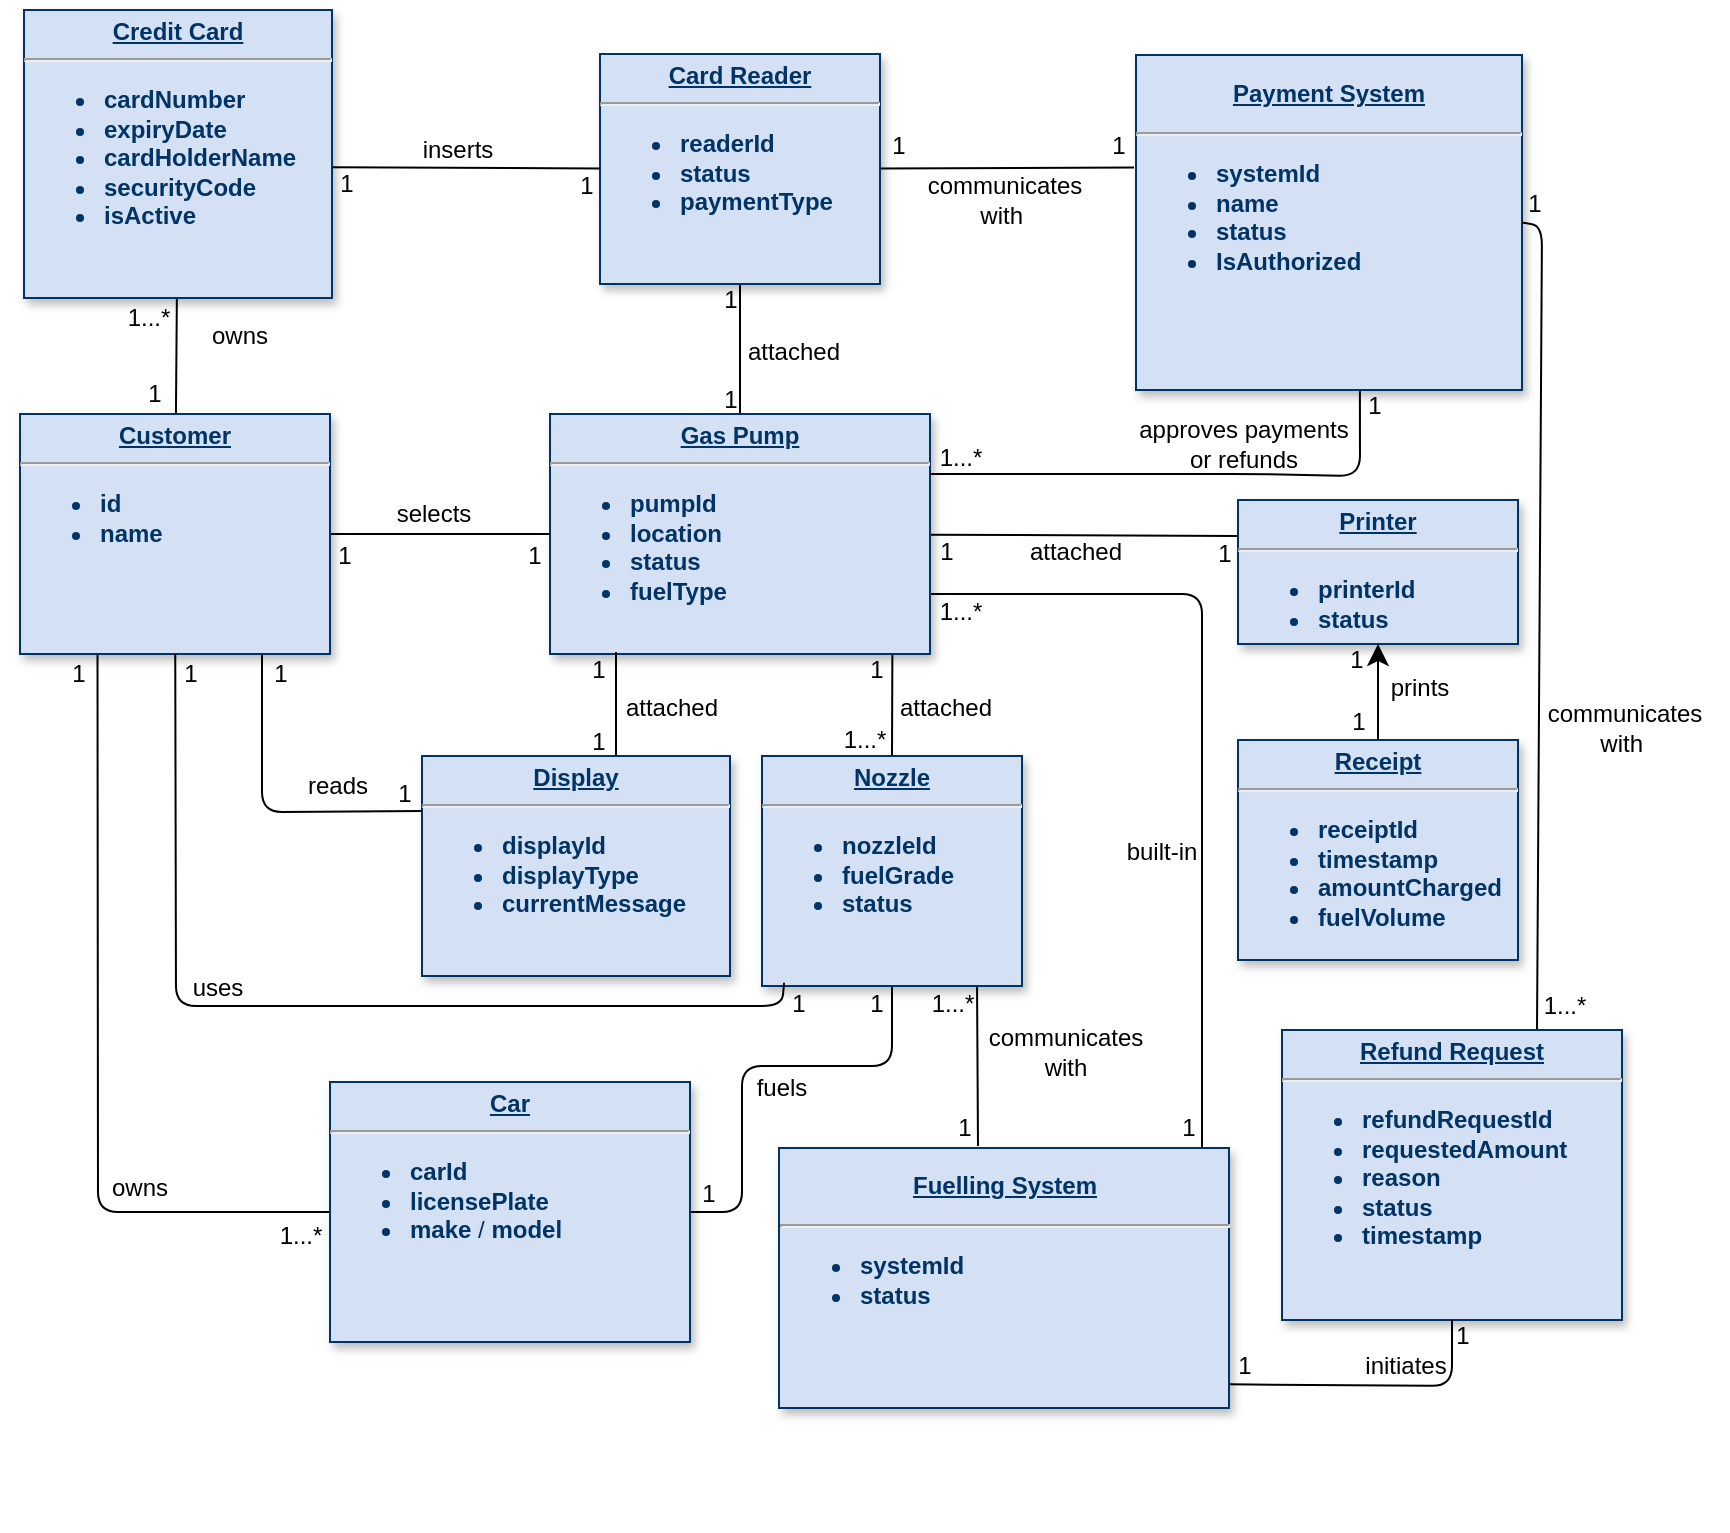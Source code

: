 <mxfile version="26.0.11">
  <diagram name="Page-1" id="efa7a0a1-bf9b-a30e-e6df-94a7791c09e9">
    <mxGraphModel dx="498" dy="550" grid="1" gridSize="10" guides="1" tooltips="1" connect="1" arrows="1" fold="1" page="1" pageScale="1" pageWidth="826" pageHeight="1169" background="none" math="0" shadow="0">
      <root>
        <mxCell id="0" />
        <mxCell id="1" parent="0" />
        <mxCell id="H8drwvONT6HA2aSeFtqd-162" style="edgeStyle=none;curved=1;rounded=0;orthogonalLoop=1;jettySize=auto;html=1;entryX=0;entryY=0.25;entryDx=0;entryDy=0;fontSize=12;startSize=8;endSize=8;endArrow=none;startFill=0;" edge="1" parent="1" source="19" target="H8drwvONT6HA2aSeFtqd-161">
          <mxGeometry relative="1" as="geometry">
            <mxPoint x="629" y="595.5" as="targetPoint" />
          </mxGeometry>
        </mxCell>
        <mxCell id="H8drwvONT6HA2aSeFtqd-174" style="edgeStyle=none;curved=1;rounded=0;orthogonalLoop=1;jettySize=auto;html=1;fontSize=12;startSize=8;endSize=8;endArrow=none;startFill=0;" edge="1" parent="1" source="19">
          <mxGeometry relative="1" as="geometry">
            <mxPoint x="349" y="525" as="sourcePoint" />
            <mxPoint x="379" y="469" as="targetPoint" />
          </mxGeometry>
        </mxCell>
        <mxCell id="H8drwvONT6HA2aSeFtqd-224" style="edgeStyle=none;curved=1;rounded=0;orthogonalLoop=1;jettySize=auto;html=1;entryX=0.5;entryY=0;entryDx=0;entryDy=0;fontSize=12;startSize=8;endSize=8;endArrow=none;startFill=0;exitX=0.901;exitY=0.992;exitDx=0;exitDy=0;exitPerimeter=0;" edge="1" parent="1" source="19" target="H8drwvONT6HA2aSeFtqd-126">
          <mxGeometry relative="1" as="geometry">
            <mxPoint x="455" y="657" as="sourcePoint" />
          </mxGeometry>
        </mxCell>
        <mxCell id="H8drwvONT6HA2aSeFtqd-225" style="edgeStyle=none;curved=0;rounded=1;orthogonalLoop=1;jettySize=auto;html=1;exitX=1;exitY=0.75;exitDx=0;exitDy=0;fontSize=12;startSize=8;endSize=8;endArrow=none;startFill=0;entryX=0.94;entryY=0.007;entryDx=0;entryDy=0;entryPerimeter=0;" edge="1" parent="1" source="19" target="H8drwvONT6HA2aSeFtqd-220">
          <mxGeometry relative="1" as="geometry">
            <mxPoint x="590" y="860" as="targetPoint" />
            <Array as="points">
              <mxPoint x="610" y="624" />
            </Array>
          </mxGeometry>
        </mxCell>
        <mxCell id="19" value="&lt;p style=&quot;margin: 0px; margin-top: 4px; text-align: center; text-decoration: underline;&quot;&gt;&lt;b&gt;Gas Pump&lt;/b&gt;&lt;/p&gt;&lt;hr&gt;&lt;p class=&quot;p1&quot;&gt;&lt;/p&gt;&lt;ul&gt;&lt;li&gt;&lt;span class=&quot;s1&quot;&gt;&lt;b&gt;pumpId&lt;/b&gt;&lt;/span&gt;&amp;nbsp;&lt;/li&gt;&lt;li&gt;&lt;b&gt;location&lt;/b&gt;&lt;span style=&quot;background-color: transparent; color: light-dark(rgb(0, 51, 102), rgb(161, 205, 249));&quot;&gt;&amp;nbsp;&lt;/span&gt;&lt;/li&gt;&lt;li&gt;&lt;span style=&quot;background-color: transparent; color: light-dark(rgb(0, 51, 102), rgb(161, 205, 249));&quot; class=&quot;s1&quot;&gt;&lt;b&gt;status&lt;/b&gt;&lt;/span&gt;&lt;span style=&quot;background-color: transparent; color: light-dark(rgb(0, 51, 102), rgb(161, 205, 249));&quot;&gt;&amp;nbsp;&lt;/span&gt;&lt;/li&gt;&lt;li style=&quot;&quot;&gt;&lt;span style=&quot;background-color: transparent; color: light-dark(rgb(0, 51, 102), rgb(161, 205, 249));&quot;&gt;&lt;b&gt;fuelType&lt;/b&gt;&lt;/span&gt;&lt;/li&gt;&lt;/ul&gt;&lt;p&gt;&lt;/p&gt;" style="verticalAlign=top;align=left;overflow=fill;fontSize=12;fontFamily=Helvetica;html=1;strokeColor=#003366;shadow=1;fillColor=#D4E1F5;fontColor=#003366" parent="1" vertex="1">
          <mxGeometry x="284" y="534" width="190" height="120" as="geometry" />
        </mxCell>
        <mxCell id="H8drwvONT6HA2aSeFtqd-175" style="edgeStyle=none;curved=1;rounded=0;orthogonalLoop=1;jettySize=auto;html=1;entryX=0;entryY=0.5;entryDx=0;entryDy=0;fontSize=12;startSize=8;endSize=8;endArrow=none;startFill=0;" edge="1" parent="1" source="20">
          <mxGeometry relative="1" as="geometry">
            <mxPoint x="576" y="410.75" as="targetPoint" />
          </mxGeometry>
        </mxCell>
        <mxCell id="20" value="&lt;p style=&quot;margin: 0px; margin-top: 4px; text-align: center; text-decoration: underline;&quot;&gt;&lt;b&gt;Card Reader&lt;/b&gt;&lt;/p&gt;&lt;hr&gt;&lt;p class=&quot;p1&quot;&gt;&lt;/p&gt;&lt;ul&gt;&lt;li&gt;&lt;span class=&quot;s1&quot;&gt;&lt;b&gt;readerId&lt;/b&gt;&lt;/span&gt;&lt;/li&gt;&lt;li&gt;&lt;span style=&quot;background-color: transparent; color: light-dark(rgb(0, 51, 102), rgb(161, 205, 249));&quot; class=&quot;s1&quot;&gt;&lt;b&gt;status&lt;/b&gt;&lt;/span&gt;&lt;span style=&quot;background-color: transparent; color: light-dark(rgb(0, 51, 102), rgb(161, 205, 249));&quot;&gt;&amp;nbsp;&lt;/span&gt;&lt;/li&gt;&lt;li&gt;&lt;span style=&quot;background-color: transparent; color: light-dark(rgb(0, 51, 102), rgb(161, 205, 249));&quot;&gt;&lt;b&gt;paymentType&lt;/b&gt;&lt;/span&gt;&lt;/li&gt;&lt;/ul&gt;&lt;p&gt;&lt;/p&gt;" style="verticalAlign=top;align=left;overflow=fill;fontSize=12;fontFamily=Helvetica;html=1;strokeColor=#003366;shadow=1;fillColor=#D4E1F5;fontColor=#003366" parent="1" vertex="1">
          <mxGeometry x="309" y="354" width="140" height="115" as="geometry" />
        </mxCell>
        <mxCell id="H8drwvONT6HA2aSeFtqd-249" style="edgeStyle=none;curved=1;rounded=0;orthogonalLoop=1;jettySize=auto;html=1;fontSize=12;startSize=8;endSize=8;endArrow=none;startFill=0;" edge="1" parent="1" source="21" target="25">
          <mxGeometry relative="1" as="geometry" />
        </mxCell>
        <mxCell id="21" value="&lt;p style=&quot;margin: 0px; margin-top: 4px; text-align: center; text-decoration: underline;&quot;&gt;&lt;strong&gt;Credit Card&lt;/strong&gt;&lt;/p&gt;&lt;hr&gt;&lt;p class=&quot;p1&quot;&gt;&lt;/p&gt;&lt;ul&gt;&lt;li&gt;&lt;b&gt;cardNumber&lt;/b&gt;&lt;/li&gt;&lt;li&gt;&lt;b style=&quot;background-color: transparent; color: light-dark(rgb(0, 51, 102), rgb(161, 205, 249));&quot;&gt;expiryDate&lt;/b&gt;&lt;/li&gt;&lt;li&gt;&lt;b style=&quot;background-color: transparent; color: light-dark(rgb(0, 51, 102), rgb(161, 205, 249));&quot;&gt;cardHolderName&lt;/b&gt;&lt;/li&gt;&lt;li&gt;&lt;b&gt;securityCode&lt;/b&gt;&lt;span style=&quot;background-color: transparent; color: light-dark(rgb(0, 51, 102), rgb(161, 205, 249));&quot;&gt;&amp;nbsp;&lt;/span&gt;&lt;/li&gt;&lt;li&gt;&lt;b style=&quot;background-color: transparent; color: light-dark(rgb(0, 51, 102), rgb(161, 205, 249));&quot;&gt;isActive&lt;/b&gt;&lt;/li&gt;&lt;/ul&gt;&lt;p&gt;&lt;/p&gt;" style="verticalAlign=top;align=left;overflow=fill;fontSize=12;fontFamily=Helvetica;html=1;strokeColor=#003366;shadow=1;fillColor=#D4E1F5;fontColor=#003366" parent="1" vertex="1">
          <mxGeometry x="21" y="332" width="154" height="144" as="geometry" />
        </mxCell>
        <mxCell id="H8drwvONT6HA2aSeFtqd-138" style="edgeStyle=none;curved=0;rounded=1;orthogonalLoop=1;jettySize=auto;html=1;fontSize=12;startSize=8;endSize=8;entryX=1;entryY=0.25;entryDx=0;entryDy=0;exitX=0.585;exitY=1.024;exitDx=0;exitDy=0;exitPerimeter=0;endArrow=none;startFill=0;" edge="1" parent="1" target="19">
          <mxGeometry relative="1" as="geometry">
            <mxPoint x="688.905" y="471.796" as="sourcePoint" />
            <mxPoint x="474" y="594" as="targetPoint" />
            <Array as="points">
              <mxPoint x="689" y="565" />
              <mxPoint x="634" y="564" />
            </Array>
          </mxGeometry>
        </mxCell>
        <mxCell id="24" value="&lt;p style=&quot;text-align: center;&quot; class=&quot;p1&quot;&gt;&lt;b&gt;&lt;u&gt;Payment System&lt;/u&gt;&lt;/b&gt;&lt;/p&gt;&lt;hr&gt;&lt;p class=&quot;p1&quot;&gt;&lt;/p&gt;&lt;ul&gt;&lt;li&gt;&lt;span class=&quot;s1&quot;&gt;&lt;b&gt;systemId&lt;/b&gt;&lt;/span&gt;&lt;/li&gt;&lt;li&gt;&lt;b style=&quot;background-color: transparent; color: light-dark(rgb(0, 51, 102), rgb(161, 205, 249));&quot;&gt;name&lt;/b&gt;&lt;/li&gt;&lt;li&gt;&lt;b&gt;status&lt;/b&gt;&lt;span style=&quot;background-color: transparent; color: light-dark(rgb(0, 51, 102), rgb(161, 205, 249));&quot;&gt;&amp;nbsp;&lt;/span&gt;&lt;/li&gt;&lt;li&gt;&lt;span style=&quot;background-color: transparent; color: light-dark(rgb(0, 51, 102), rgb(161, 205, 249));&quot;&gt;&lt;b&gt;IsAuthorized&lt;/b&gt;&lt;/span&gt;&lt;/li&gt;&lt;/ul&gt;&lt;p&gt;&lt;/p&gt;" style="verticalAlign=top;align=left;overflow=fill;fontSize=12;fontFamily=Helvetica;html=1;strokeColor=#003366;shadow=1;fillColor=#D4E1F5;fontColor=#003366" parent="1" vertex="1">
          <mxGeometry x="577" y="354.5" width="193" height="167.5" as="geometry" />
        </mxCell>
        <mxCell id="H8drwvONT6HA2aSeFtqd-135" style="edgeStyle=none;curved=1;rounded=0;orthogonalLoop=1;jettySize=auto;html=1;entryX=0;entryY=0.5;entryDx=0;entryDy=0;fontSize=12;startSize=8;endSize=8;endArrow=none;startFill=0;" edge="1" parent="1" target="19">
          <mxGeometry relative="1" as="geometry">
            <mxPoint x="174" y="594.0" as="sourcePoint" />
          </mxGeometry>
        </mxCell>
        <mxCell id="H8drwvONT6HA2aSeFtqd-222" style="edgeStyle=none;curved=0;rounded=1;orthogonalLoop=1;jettySize=auto;html=1;entryX=0;entryY=0.25;entryDx=0;entryDy=0;fontSize=12;startSize=8;endSize=8;endArrow=none;startFill=0;" edge="1" parent="1" target="28">
          <mxGeometry relative="1" as="geometry">
            <mxPoint x="140" y="650" as="sourcePoint" />
            <Array as="points">
              <mxPoint x="140" y="733" />
            </Array>
          </mxGeometry>
        </mxCell>
        <mxCell id="H8drwvONT6HA2aSeFtqd-229" style="edgeStyle=none;curved=0;rounded=1;orthogonalLoop=1;jettySize=auto;html=1;exitX=0.25;exitY=1;exitDx=0;exitDy=0;entryX=0;entryY=0.5;entryDx=0;entryDy=0;fontSize=12;startSize=8;endSize=8;endArrow=none;startFill=0;" edge="1" parent="1" source="25" target="H8drwvONT6HA2aSeFtqd-144">
          <mxGeometry relative="1" as="geometry">
            <Array as="points">
              <mxPoint x="58" y="933" />
            </Array>
          </mxGeometry>
        </mxCell>
        <mxCell id="25" value="&lt;p style=&quot;margin: 0px; margin-top: 4px; text-align: center; text-decoration: underline;&quot;&gt;&lt;b&gt;Customer&lt;/b&gt;&lt;/p&gt;&lt;hr&gt;&lt;p class=&quot;p1&quot;&gt;&lt;/p&gt;&lt;ul&gt;&lt;li&gt;&lt;span class=&quot;s1&quot;&gt;&lt;b&gt;id&lt;/b&gt;&lt;/span&gt;&amp;nbsp;&lt;/li&gt;&lt;li&gt;&lt;span class=&quot;s1&quot;&gt;&lt;b&gt;name&lt;/b&gt;&lt;/span&gt;&amp;nbsp;&lt;/li&gt;&lt;/ul&gt;&lt;p&gt;&lt;/p&gt;" style="verticalAlign=top;align=left;overflow=fill;fontSize=12;fontFamily=Helvetica;html=1;strokeColor=#003366;shadow=1;fillColor=#D4E1F5;fontColor=#003366" parent="1" vertex="1">
          <mxGeometry x="19" y="534" width="155" height="120" as="geometry" />
        </mxCell>
        <mxCell id="H8drwvONT6HA2aSeFtqd-114" style="edgeStyle=none;curved=1;rounded=0;orthogonalLoop=1;jettySize=auto;html=1;entryX=0;entryY=0.5;entryDx=0;entryDy=0;fontSize=12;startSize=8;endSize=8;" edge="1" parent="1" source="25" target="25">
          <mxGeometry relative="1" as="geometry" />
        </mxCell>
        <mxCell id="H8drwvONT6HA2aSeFtqd-233" style="edgeStyle=none;curved=1;rounded=0;orthogonalLoop=1;jettySize=auto;html=1;fontSize=12;startSize=8;endSize=8;endArrow=none;startFill=0;exitX=0.827;exitY=0.986;exitDx=0;exitDy=0;exitPerimeter=0;" edge="1" parent="1" source="H8drwvONT6HA2aSeFtqd-126">
          <mxGeometry relative="1" as="geometry">
            <mxPoint x="498" y="784" as="sourcePoint" />
            <mxPoint x="498" y="900" as="targetPoint" />
          </mxGeometry>
        </mxCell>
        <mxCell id="H8drwvONT6HA2aSeFtqd-238" style="edgeStyle=none;curved=0;rounded=1;orthogonalLoop=1;jettySize=auto;html=1;entryX=1;entryY=0.5;entryDx=0;entryDy=0;fontSize=12;startSize=8;endSize=8;endArrow=none;startFill=0;" edge="1" parent="1" source="H8drwvONT6HA2aSeFtqd-126" target="H8drwvONT6HA2aSeFtqd-144">
          <mxGeometry relative="1" as="geometry">
            <Array as="points">
              <mxPoint x="455" y="860" />
              <mxPoint x="380" y="860" />
              <mxPoint x="380" y="890" />
              <mxPoint x="380" y="933" />
            </Array>
          </mxGeometry>
        </mxCell>
        <mxCell id="H8drwvONT6HA2aSeFtqd-126" value="&lt;p style=&quot;margin: 0px; margin-top: 4px; text-align: center; text-decoration: underline;&quot;&gt;&lt;b&gt;Nozzle&lt;/b&gt;&lt;/p&gt;&lt;hr&gt;&lt;p class=&quot;p1&quot;&gt;&lt;/p&gt;&lt;ul&gt;&lt;li&gt;&lt;span class=&quot;s1&quot;&gt;&lt;b&gt;nozzleId&lt;/b&gt;&lt;/span&gt;&amp;nbsp;&lt;/li&gt;&lt;li&gt;&lt;span style=&quot;background-color: transparent; color: light-dark(rgb(0, 51, 102), rgb(161, 205, 249));&quot; class=&quot;s1&quot;&gt;&lt;b&gt;fuelGrade&lt;/b&gt;&lt;/span&gt;&lt;span style=&quot;background-color: transparent; color: light-dark(rgb(0, 51, 102), rgb(161, 205, 249));&quot;&gt;&amp;nbsp;&lt;/span&gt;&lt;/li&gt;&lt;li&gt;&lt;b style=&quot;background-color: transparent; color: light-dark(rgb(0, 51, 102), rgb(161, 205, 249));&quot;&gt;status&lt;/b&gt;&lt;span style=&quot;background-color: transparent; color: light-dark(rgb(0, 51, 102), rgb(161, 205, 249));&quot; class=&quot;s2&quot;&gt;&amp;nbsp;&lt;/span&gt;&lt;/li&gt;&lt;/ul&gt;&lt;p&gt;&lt;/p&gt;" style="verticalAlign=top;align=left;overflow=fill;fontSize=12;fontFamily=Helvetica;html=1;strokeColor=#003366;shadow=1;fillColor=#D4E1F5;fontColor=#003366" vertex="1" parent="1">
          <mxGeometry x="390" y="705" width="130" height="115" as="geometry" />
        </mxCell>
        <mxCell id="H8drwvONT6HA2aSeFtqd-129" style="edgeStyle=none;curved=1;rounded=0;orthogonalLoop=1;jettySize=auto;html=1;entryX=1;entryY=0.5;entryDx=0;entryDy=0;fontSize=12;startSize=8;endSize=8;" edge="1" parent="1">
          <mxGeometry relative="1" as="geometry">
            <mxPoint x="174" y="594.0" as="sourcePoint" />
            <mxPoint x="174" y="594.0" as="targetPoint" />
          </mxGeometry>
        </mxCell>
        <mxCell id="H8drwvONT6HA2aSeFtqd-144" value="&lt;p style=&quot;margin: 0px; margin-top: 4px; text-align: center; text-decoration: underline;&quot;&gt;&lt;b&gt;Car&lt;/b&gt;&lt;/p&gt;&lt;hr&gt;&lt;p class=&quot;p1&quot;&gt;&lt;/p&gt;&lt;ul&gt;&lt;li&gt;&lt;span class=&quot;s1&quot;&gt;&lt;b&gt;carId&lt;/b&gt;&lt;/span&gt;&amp;nbsp;&lt;/li&gt;&lt;li&gt;&lt;b&gt;licensePlate&lt;/b&gt;&lt;span style=&quot;background-color: transparent; color: light-dark(rgb(0, 51, 102), rgb(161, 205, 249));&quot;&gt;&amp;nbsp;&lt;/span&gt;&lt;/li&gt;&lt;li&gt;&lt;b style=&quot;background-color: transparent; color: light-dark(rgb(0, 51, 102), rgb(161, 205, 249));&quot;&gt;make&lt;/b&gt;&lt;span style=&quot;background-color: transparent; color: light-dark(rgb(0, 51, 102), rgb(161, 205, 249));&quot; class=&quot;s2&quot;&gt; / &lt;/span&gt;&lt;b style=&quot;background-color: transparent; color: light-dark(rgb(0, 51, 102), rgb(161, 205, 249));&quot;&gt;model&lt;/b&gt;&lt;/li&gt;&lt;/ul&gt;&lt;p&gt;&lt;/p&gt;" style="verticalAlign=top;align=left;overflow=fill;fontSize=12;fontFamily=Helvetica;html=1;strokeColor=#003366;shadow=1;fillColor=#D4E1F5;fontColor=#003366" vertex="1" parent="1">
          <mxGeometry x="174" y="868" width="180" height="130" as="geometry" />
        </mxCell>
        <mxCell id="H8drwvONT6HA2aSeFtqd-221" style="edgeStyle=none;curved=1;rounded=0;orthogonalLoop=1;jettySize=auto;html=1;fontSize=12;startSize=8;endSize=8;endArrow=none;startFill=0;" edge="1" parent="1">
          <mxGeometry relative="1" as="geometry">
            <mxPoint x="317" y="708" as="sourcePoint" />
            <mxPoint x="317" y="653" as="targetPoint" />
          </mxGeometry>
        </mxCell>
        <mxCell id="28" value="&lt;p style=&quot;margin: 0px; margin-top: 4px; text-align: center; text-decoration: underline;&quot;&gt;&lt;strong&gt;Display&lt;/strong&gt;&lt;/p&gt;&lt;hr&gt;&lt;p class=&quot;p1&quot;&gt;&lt;/p&gt;&lt;ul&gt;&lt;li&gt;&lt;span class=&quot;s1&quot;&gt;&lt;b&gt;displayId&lt;/b&gt;&lt;/span&gt;&amp;nbsp;&lt;/li&gt;&lt;li&gt;&lt;b&gt;displayType&lt;/b&gt;&lt;span style=&quot;background-color: transparent; color: light-dark(rgb(0, 51, 102), rgb(161, 205, 249));&quot;&gt;&amp;nbsp;&lt;/span&gt;&lt;/li&gt;&lt;li&gt;&lt;b style=&quot;background-color: transparent; color: light-dark(rgb(0, 51, 102), rgb(161, 205, 249));&quot;&gt;currentMessage&lt;/b&gt;&lt;span style=&quot;background-color: transparent; color: light-dark(rgb(0, 51, 102), rgb(161, 205, 249));&quot; class=&quot;s2&quot;&gt;&amp;nbsp;&lt;/span&gt;&lt;/li&gt;&lt;/ul&gt;&lt;p&gt;&lt;/p&gt;" style="verticalAlign=top;align=left;overflow=fill;fontSize=12;fontFamily=Helvetica;html=1;strokeColor=#003366;shadow=1;fillColor=#D4E1F5;fontColor=#003366" parent="1" vertex="1">
          <mxGeometry x="220" y="705" width="154" height="110" as="geometry" />
        </mxCell>
        <mxCell id="H8drwvONT6HA2aSeFtqd-151" value="inserts" style="text;html=1;align=center;verticalAlign=middle;whiteSpace=wrap;rounded=0;" vertex="1" parent="1">
          <mxGeometry x="208" y="387" width="60" height="30" as="geometry" />
        </mxCell>
        <mxCell id="H8drwvONT6HA2aSeFtqd-153" value="owns" style="text;html=1;align=center;verticalAlign=middle;whiteSpace=wrap;rounded=0;" vertex="1" parent="1">
          <mxGeometry x="99" y="480" width="60" height="30" as="geometry" />
        </mxCell>
        <mxCell id="H8drwvONT6HA2aSeFtqd-154" value="attached" style="text;html=1;align=center;verticalAlign=middle;whiteSpace=wrap;rounded=0;" vertex="1" parent="1">
          <mxGeometry x="376" y="488" width="60" height="30" as="geometry" />
        </mxCell>
        <mxCell id="H8drwvONT6HA2aSeFtqd-155" value="attached" style="text;html=1;align=center;verticalAlign=middle;whiteSpace=wrap;rounded=0;" vertex="1" parent="1">
          <mxGeometry x="452" y="666" width="60" height="30" as="geometry" />
        </mxCell>
        <mxCell id="H8drwvONT6HA2aSeFtqd-156" value="attached" style="text;html=1;align=center;verticalAlign=middle;whiteSpace=wrap;rounded=0;" vertex="1" parent="1">
          <mxGeometry x="315" y="666" width="60" height="30" as="geometry" />
        </mxCell>
        <mxCell id="H8drwvONT6HA2aSeFtqd-160" value="uses" style="text;html=1;align=center;verticalAlign=middle;whiteSpace=wrap;rounded=0;" vertex="1" parent="1">
          <mxGeometry x="88" y="806" width="60" height="30" as="geometry" />
        </mxCell>
        <mxCell id="H8drwvONT6HA2aSeFtqd-161" value="&lt;p style=&quot;margin: 0px; margin-top: 4px; text-align: center; text-decoration: underline;&quot;&gt;&lt;b&gt;Printer&lt;/b&gt;&lt;/p&gt;&lt;hr&gt;&lt;p class=&quot;p1&quot;&gt;&lt;/p&gt;&lt;ul&gt;&lt;li&gt;&lt;span class=&quot;s1&quot;&gt;&lt;b&gt;printerId&lt;/b&gt;&lt;/span&gt;&lt;/li&gt;&lt;li&gt;&lt;b style=&quot;background-color: transparent; color: light-dark(rgb(0, 51, 102), rgb(161, 205, 249));&quot;&gt;status&lt;/b&gt;&lt;span style=&quot;background-color: transparent; color: light-dark(rgb(0, 51, 102), rgb(161, 205, 249));&quot; class=&quot;s2&quot;&gt;&amp;nbsp;&lt;/span&gt;&lt;/li&gt;&lt;/ul&gt;&lt;p&gt;&lt;/p&gt;" style="verticalAlign=top;align=left;overflow=fill;fontSize=12;fontFamily=Helvetica;html=1;strokeColor=#003366;shadow=1;fillColor=#D4E1F5;fontColor=#003366" vertex="1" parent="1">
          <mxGeometry x="628" y="577" width="140" height="72" as="geometry" />
        </mxCell>
        <mxCell id="H8drwvONT6HA2aSeFtqd-251" style="edgeStyle=none;curved=1;rounded=0;orthogonalLoop=1;jettySize=auto;html=1;exitX=0.5;exitY=0;exitDx=0;exitDy=0;entryX=0.5;entryY=1;entryDx=0;entryDy=0;fontSize=12;startSize=8;endSize=8;" edge="1" parent="1" source="H8drwvONT6HA2aSeFtqd-163" target="H8drwvONT6HA2aSeFtqd-161">
          <mxGeometry relative="1" as="geometry" />
        </mxCell>
        <mxCell id="H8drwvONT6HA2aSeFtqd-163" value="&lt;p style=&quot;margin: 0px; margin-top: 4px; text-align: center; text-decoration: underline;&quot;&gt;&lt;b&gt;Receipt&lt;/b&gt;&lt;/p&gt;&lt;hr&gt;&lt;p class=&quot;p1&quot;&gt;&lt;/p&gt;&lt;ul&gt;&lt;li&gt;&lt;span class=&quot;s1&quot;&gt;&lt;b&gt;receiptId&lt;/b&gt;&lt;/span&gt;&amp;nbsp;&lt;/li&gt;&lt;li&gt;&lt;b&gt;timestamp&lt;/b&gt;&lt;span style=&quot;background-color: transparent; color: light-dark(rgb(0, 51, 102), rgb(161, 205, 249));&quot;&gt;&amp;nbsp;&lt;/span&gt;&lt;/li&gt;&lt;li&gt;&lt;b style=&quot;background-color: transparent; color: light-dark(rgb(0, 51, 102), rgb(161, 205, 249));&quot;&gt;amountCharged&lt;/b&gt;&lt;/li&gt;&lt;li&gt;&lt;b&gt;fuelVolume&lt;/b&gt;&lt;span style=&quot;background-color: transparent; color: light-dark(rgb(0, 51, 102), rgb(161, 205, 249));&quot;&gt;&amp;nbsp;&lt;/span&gt;&lt;/li&gt;&lt;/ul&gt;&lt;p&gt;&lt;/p&gt;" style="verticalAlign=top;align=left;overflow=fill;fontSize=12;fontFamily=Helvetica;html=1;strokeColor=#003366;shadow=1;fillColor=#D4E1F5;fontColor=#003366" vertex="1" parent="1">
          <mxGeometry x="628" y="697" width="140" height="110" as="geometry" />
        </mxCell>
        <mxCell id="H8drwvONT6HA2aSeFtqd-166" value="prints" style="text;html=1;align=center;verticalAlign=middle;whiteSpace=wrap;rounded=0;" vertex="1" parent="1">
          <mxGeometry x="689" y="656" width="60" height="30" as="geometry" />
        </mxCell>
        <mxCell id="H8drwvONT6HA2aSeFtqd-167" value="attached" style="text;html=1;align=center;verticalAlign=middle;whiteSpace=wrap;rounded=0;" vertex="1" parent="1">
          <mxGeometry x="517" y="588" width="60" height="30" as="geometry" />
        </mxCell>
        <mxCell id="H8drwvONT6HA2aSeFtqd-168" value="owns" style="text;html=1;align=center;verticalAlign=middle;whiteSpace=wrap;rounded=0;" vertex="1" parent="1">
          <mxGeometry x="39" y="901" width="80" height="40" as="geometry" />
        </mxCell>
        <mxCell id="H8drwvONT6HA2aSeFtqd-169" value="reads" style="text;html=1;align=center;verticalAlign=middle;whiteSpace=wrap;rounded=0;" vertex="1" parent="1">
          <mxGeometry x="148" y="705" width="60" height="30" as="geometry" />
        </mxCell>
        <mxCell id="H8drwvONT6HA2aSeFtqd-170" value="selects" style="text;html=1;align=center;verticalAlign=middle;whiteSpace=wrap;rounded=0;" vertex="1" parent="1">
          <mxGeometry x="196" y="569" width="60" height="30" as="geometry" />
        </mxCell>
        <mxCell id="H8drwvONT6HA2aSeFtqd-171" value="fuels" style="text;html=1;align=center;verticalAlign=middle;whiteSpace=wrap;rounded=0;" vertex="1" parent="1">
          <mxGeometry x="370" y="856" width="60" height="30" as="geometry" />
        </mxCell>
        <mxCell id="H8drwvONT6HA2aSeFtqd-172" value="approves payments or refunds" style="text;html=1;align=center;verticalAlign=middle;whiteSpace=wrap;rounded=0;" vertex="1" parent="1">
          <mxGeometry x="576" y="534" width="110" height="30" as="geometry" />
        </mxCell>
        <mxCell id="H8drwvONT6HA2aSeFtqd-176" value="&lt;p class=&quot;p1&quot;&gt;communicates with&lt;span style=&quot;&quot; class=&quot;Apple-converted-space&quot;&gt;&amp;nbsp;&lt;/span&gt;&lt;/p&gt;" style="text;html=1;align=center;verticalAlign=middle;whiteSpace=wrap;rounded=0;" vertex="1" parent="1">
          <mxGeometry x="459.5" y="402" width="103" height="50" as="geometry" />
        </mxCell>
        <mxCell id="H8drwvONT6HA2aSeFtqd-182" value="1...*" style="edgeLabel;html=1;align=center;verticalAlign=middle;resizable=0;points=[];fontSize=12;labelBackgroundColor=none;" vertex="1" connectable="0" parent="1">
          <mxGeometry x="91.999" y="568.003" as="geometry">
            <mxPoint x="-9" y="-82" as="offset" />
          </mxGeometry>
        </mxCell>
        <mxCell id="H8drwvONT6HA2aSeFtqd-184" value="1" style="edgeLabel;html=1;align=center;verticalAlign=middle;resizable=0;points=[];fontSize=12;labelBackgroundColor=none;" vertex="1" connectable="0" parent="1">
          <mxGeometry x="190.999" y="501.003" as="geometry">
            <mxPoint x="-9" y="-82" as="offset" />
          </mxGeometry>
        </mxCell>
        <mxCell id="H8drwvONT6HA2aSeFtqd-185" value="1" style="edgeLabel;html=1;align=center;verticalAlign=middle;resizable=0;points=[];fontSize=12;labelBackgroundColor=none;" vertex="1" connectable="0" parent="1">
          <mxGeometry x="310.999" y="502.003" as="geometry">
            <mxPoint x="-9" y="-82" as="offset" />
          </mxGeometry>
        </mxCell>
        <mxCell id="H8drwvONT6HA2aSeFtqd-186" value="1" style="edgeLabel;html=1;align=center;verticalAlign=middle;resizable=0;points=[];fontSize=12;labelBackgroundColor=none;" vertex="1" connectable="0" parent="1">
          <mxGeometry x="189.999" y="687.003" as="geometry">
            <mxPoint x="-9" y="-82" as="offset" />
          </mxGeometry>
        </mxCell>
        <mxCell id="H8drwvONT6HA2aSeFtqd-187" value="1" style="edgeLabel;html=1;align=center;verticalAlign=middle;resizable=0;points=[];fontSize=12;labelBackgroundColor=none;" vertex="1" connectable="0" parent="1">
          <mxGeometry x="284.999" y="687.003" as="geometry">
            <mxPoint x="-9" y="-82" as="offset" />
          </mxGeometry>
        </mxCell>
        <mxCell id="H8drwvONT6HA2aSeFtqd-188" value="1" style="edgeLabel;html=1;align=center;verticalAlign=middle;resizable=0;points=[];fontSize=12;labelBackgroundColor=none;" vertex="1" connectable="0" parent="1">
          <mxGeometry x="112.999" y="746.003" as="geometry">
            <mxPoint x="-9" y="-82" as="offset" />
          </mxGeometry>
        </mxCell>
        <mxCell id="H8drwvONT6HA2aSeFtqd-189" value="1" style="edgeLabel;html=1;align=center;verticalAlign=middle;resizable=0;points=[];fontSize=12;labelBackgroundColor=none;" vertex="1" connectable="0" parent="1">
          <mxGeometry x="416.999" y="911.003" as="geometry">
            <mxPoint x="-9" y="-82" as="offset" />
          </mxGeometry>
        </mxCell>
        <mxCell id="H8drwvONT6HA2aSeFtqd-190" value="1" style="edgeLabel;html=1;align=center;verticalAlign=middle;resizable=0;points=[];fontSize=12;labelBackgroundColor=none;" vertex="1" connectable="0" parent="1">
          <mxGeometry x="56.999" y="746.003" as="geometry">
            <mxPoint x="-9" y="-82" as="offset" />
          </mxGeometry>
        </mxCell>
        <mxCell id="H8drwvONT6HA2aSeFtqd-192" value="1...*" style="edgeLabel;html=1;align=center;verticalAlign=middle;resizable=0;points=[];fontSize=12;labelBackgroundColor=none;" vertex="1" connectable="0" parent="1">
          <mxGeometry x="167.999" y="1027.003" as="geometry">
            <mxPoint x="-9" y="-82" as="offset" />
          </mxGeometry>
        </mxCell>
        <mxCell id="H8drwvONT6HA2aSeFtqd-193" value="1" style="edgeLabel;html=1;align=center;verticalAlign=middle;resizable=0;points=[];fontSize=12;labelBackgroundColor=none;" vertex="1" connectable="0" parent="1">
          <mxGeometry x="157.999" y="746.003" as="geometry">
            <mxPoint x="-9" y="-82" as="offset" />
          </mxGeometry>
        </mxCell>
        <mxCell id="H8drwvONT6HA2aSeFtqd-194" value="1" style="edgeLabel;html=1;align=center;verticalAlign=middle;resizable=0;points=[];fontSize=12;labelBackgroundColor=none;" vertex="1" connectable="0" parent="1">
          <mxGeometry x="219.999" y="806.003" as="geometry">
            <mxPoint x="-9" y="-82" as="offset" />
          </mxGeometry>
        </mxCell>
        <mxCell id="H8drwvONT6HA2aSeFtqd-195" value="1" style="edgeLabel;html=1;align=center;verticalAlign=middle;resizable=0;points=[];fontSize=12;labelBackgroundColor=none;" vertex="1" connectable="0" parent="1">
          <mxGeometry x="316.999" y="744.003" as="geometry">
            <mxPoint x="-9" y="-82" as="offset" />
          </mxGeometry>
        </mxCell>
        <mxCell id="H8drwvONT6HA2aSeFtqd-196" value="1" style="edgeLabel;html=1;align=center;verticalAlign=middle;resizable=0;points=[];fontSize=12;labelBackgroundColor=none;" vertex="1" connectable="0" parent="1">
          <mxGeometry x="316.999" y="780.003" as="geometry">
            <mxPoint x="-9" y="-82" as="offset" />
          </mxGeometry>
        </mxCell>
        <mxCell id="H8drwvONT6HA2aSeFtqd-197" value="1" style="edgeLabel;html=1;align=center;verticalAlign=middle;resizable=0;points=[];fontSize=12;labelBackgroundColor=none;" vertex="1" connectable="0" parent="1">
          <mxGeometry x="382.999" y="559.003" as="geometry">
            <mxPoint x="-9" y="-82" as="offset" />
          </mxGeometry>
        </mxCell>
        <mxCell id="H8drwvONT6HA2aSeFtqd-198" value="1" style="edgeLabel;html=1;align=center;verticalAlign=middle;resizable=0;points=[];fontSize=12;labelBackgroundColor=none;" vertex="1" connectable="0" parent="1">
          <mxGeometry x="382.999" y="609.003" as="geometry">
            <mxPoint x="-9" y="-82" as="offset" />
          </mxGeometry>
        </mxCell>
        <mxCell id="H8drwvONT6HA2aSeFtqd-199" value="1" style="edgeLabel;html=1;align=center;verticalAlign=middle;resizable=0;points=[];fontSize=12;labelBackgroundColor=none;" vertex="1" connectable="0" parent="1">
          <mxGeometry x="455.999" y="744.003" as="geometry">
            <mxPoint x="-9" y="-82" as="offset" />
          </mxGeometry>
        </mxCell>
        <mxCell id="H8drwvONT6HA2aSeFtqd-200" value="1...*" style="edgeLabel;html=1;align=center;verticalAlign=middle;resizable=0;points=[];fontSize=12;labelBackgroundColor=none;" vertex="1" connectable="0" parent="1">
          <mxGeometry x="449.999" y="779.003" as="geometry">
            <mxPoint x="-9" y="-82" as="offset" />
          </mxGeometry>
        </mxCell>
        <mxCell id="H8drwvONT6HA2aSeFtqd-201" value="1" style="edgeLabel;html=1;align=center;verticalAlign=middle;resizable=0;points=[];fontSize=12;labelBackgroundColor=none;" vertex="1" connectable="0" parent="1">
          <mxGeometry x="490.999" y="685.003" as="geometry">
            <mxPoint x="-9" y="-82" as="offset" />
          </mxGeometry>
        </mxCell>
        <mxCell id="H8drwvONT6HA2aSeFtqd-202" value="1" style="edgeLabel;html=1;align=center;verticalAlign=middle;resizable=0;points=[];fontSize=12;labelBackgroundColor=none;" vertex="1" connectable="0" parent="1">
          <mxGeometry x="629.999" y="686.003" as="geometry">
            <mxPoint x="-9" y="-82" as="offset" />
          </mxGeometry>
        </mxCell>
        <mxCell id="H8drwvONT6HA2aSeFtqd-203" value="1" style="edgeLabel;html=1;align=center;verticalAlign=middle;resizable=0;points=[];fontSize=12;labelBackgroundColor=none;" vertex="1" connectable="0" parent="1">
          <mxGeometry x="466.999" y="482.003" as="geometry">
            <mxPoint x="-9" y="-82" as="offset" />
          </mxGeometry>
        </mxCell>
        <mxCell id="H8drwvONT6HA2aSeFtqd-204" value="1" style="edgeLabel;html=1;align=center;verticalAlign=middle;resizable=0;points=[];fontSize=12;labelBackgroundColor=none;" vertex="1" connectable="0" parent="1">
          <mxGeometry x="576.999" y="482.003" as="geometry">
            <mxPoint x="-9" y="-82" as="offset" />
          </mxGeometry>
        </mxCell>
        <mxCell id="H8drwvONT6HA2aSeFtqd-205" value="1" style="edgeLabel;html=1;align=center;verticalAlign=middle;resizable=0;points=[];fontSize=12;labelBackgroundColor=none;" vertex="1" connectable="0" parent="1">
          <mxGeometry x="497.999" y="995.003" as="geometry">
            <mxPoint x="-9" y="-82" as="offset" />
          </mxGeometry>
        </mxCell>
        <mxCell id="H8drwvONT6HA2aSeFtqd-206" value="1" style="edgeLabel;html=1;align=center;verticalAlign=middle;resizable=0;points=[];fontSize=12;labelBackgroundColor=none;" vertex="1" connectable="0" parent="1">
          <mxGeometry x="371.999" y="1006.003" as="geometry">
            <mxPoint x="-9" y="-82" as="offset" />
          </mxGeometry>
        </mxCell>
        <mxCell id="H8drwvONT6HA2aSeFtqd-207" value="1" style="edgeLabel;html=1;align=center;verticalAlign=middle;resizable=0;points=[];fontSize=12;labelBackgroundColor=none;" vertex="1" connectable="0" parent="1">
          <mxGeometry x="695.999" y="739.003" as="geometry">
            <mxPoint x="-9" y="-82" as="offset" />
          </mxGeometry>
        </mxCell>
        <mxCell id="H8drwvONT6HA2aSeFtqd-208" value="1" style="edgeLabel;html=1;align=center;verticalAlign=middle;resizable=0;points=[];fontSize=12;labelBackgroundColor=none;" vertex="1" connectable="0" parent="1">
          <mxGeometry x="696.999" y="770.003" as="geometry">
            <mxPoint x="-9" y="-82" as="offset" />
          </mxGeometry>
        </mxCell>
        <mxCell id="H8drwvONT6HA2aSeFtqd-210" value="1" style="edgeLabel;html=1;align=center;verticalAlign=middle;resizable=0;points=[];fontSize=12;labelBackgroundColor=none;" vertex="1" connectable="0" parent="1">
          <mxGeometry x="704.999" y="612.003" as="geometry">
            <mxPoint x="-9" y="-82" as="offset" />
          </mxGeometry>
        </mxCell>
        <mxCell id="H8drwvONT6HA2aSeFtqd-211" value="1...*" style="edgeLabel;html=1;align=center;verticalAlign=middle;resizable=0;points=[];fontSize=12;labelBackgroundColor=none;" vertex="1" connectable="0" parent="1">
          <mxGeometry x="497.999" y="638.003" as="geometry">
            <mxPoint x="-9" y="-82" as="offset" />
          </mxGeometry>
        </mxCell>
        <mxCell id="H8drwvONT6HA2aSeFtqd-253" style="edgeStyle=none;curved=0;rounded=1;orthogonalLoop=1;jettySize=auto;html=1;exitX=0.75;exitY=0;exitDx=0;exitDy=0;entryX=1;entryY=0.5;entryDx=0;entryDy=0;fontSize=12;startSize=8;endSize=8;endArrow=none;startFill=0;" edge="1" parent="1" source="H8drwvONT6HA2aSeFtqd-212" target="24">
          <mxGeometry relative="1" as="geometry">
            <Array as="points">
              <mxPoint x="780" y="440" />
            </Array>
          </mxGeometry>
        </mxCell>
        <mxCell id="H8drwvONT6HA2aSeFtqd-212" value="&lt;p style=&quot;margin: 0px; margin-top: 4px; text-align: center; text-decoration: underline;&quot;&gt;&lt;b&gt;Refund Request&lt;/b&gt;&lt;/p&gt;&lt;hr&gt;&lt;p class=&quot;p1&quot;&gt;&lt;/p&gt;&lt;ul&gt;&lt;li&gt;&lt;span class=&quot;s1&quot;&gt;&lt;b&gt;refundRequestId&lt;/b&gt;&lt;/span&gt;&lt;/li&gt;&lt;li&gt;&lt;b style=&quot;background-color: transparent; color: light-dark(rgb(0, 51, 102), rgb(161, 205, 249));&quot;&gt;requestedAmount&lt;/b&gt;&lt;/li&gt;&lt;li&gt;&lt;b&gt;reason&lt;/b&gt;&lt;span style=&quot;background-color: transparent; color: light-dark(rgb(0, 51, 102), rgb(161, 205, 249));&quot;&gt;&amp;nbsp;&lt;/span&gt;&lt;/li&gt;&lt;li&gt;&lt;b&gt;status&lt;/b&gt;&lt;span style=&quot;background-color: transparent; color: light-dark(rgb(0, 51, 102), rgb(161, 205, 249));&quot;&gt;&amp;nbsp;&lt;/span&gt;&lt;/li&gt;&lt;li&gt;&lt;b&gt;timestamp&lt;/b&gt;&lt;/li&gt;&lt;/ul&gt;&lt;p&gt;&lt;/p&gt;" style="verticalAlign=top;align=left;overflow=fill;fontSize=12;fontFamily=Helvetica;html=1;strokeColor=#003366;shadow=1;fillColor=#D4E1F5;fontColor=#003366" vertex="1" parent="1">
          <mxGeometry x="650" y="842" width="170" height="145" as="geometry" />
        </mxCell>
        <mxCell id="H8drwvONT6HA2aSeFtqd-216" value="1" style="edgeLabel;html=1;align=center;verticalAlign=middle;resizable=0;points=[];fontSize=12;labelBackgroundColor=none;" vertex="1" connectable="0" parent="1">
          <mxGeometry x="611.999" y="973.003" as="geometry">
            <mxPoint x="-9" y="-82" as="offset" />
          </mxGeometry>
        </mxCell>
        <mxCell id="H8drwvONT6HA2aSeFtqd-217" value="1" style="edgeLabel;html=1;align=center;verticalAlign=middle;resizable=0;points=[];fontSize=12;labelBackgroundColor=none;" vertex="1" connectable="0" parent="1">
          <mxGeometry x="455.999" y="911.003" as="geometry">
            <mxPoint x="-9" y="-82" as="offset" />
          </mxGeometry>
        </mxCell>
        <mxCell id="H8drwvONT6HA2aSeFtqd-219" style="edgeStyle=none;curved=0;rounded=1;orthogonalLoop=1;jettySize=auto;html=1;fontSize=12;startSize=8;endSize=8;endArrow=none;startFill=0;entryX=0.085;entryY=0.986;entryDx=0;entryDy=0;entryPerimeter=0;" edge="1" parent="1" source="25" target="H8drwvONT6HA2aSeFtqd-126">
          <mxGeometry relative="1" as="geometry">
            <mxPoint x="399" y="820" as="targetPoint" />
            <Array as="points">
              <mxPoint x="97" y="830" />
              <mxPoint x="400" y="830" />
            </Array>
          </mxGeometry>
        </mxCell>
        <mxCell id="H8drwvONT6HA2aSeFtqd-241" style="edgeStyle=none;curved=0;rounded=1;orthogonalLoop=1;jettySize=auto;html=1;fontSize=12;startSize=8;endSize=8;exitX=1.002;exitY=0.909;exitDx=0;exitDy=0;exitPerimeter=0;endArrow=none;startFill=0;" edge="1" parent="1" source="H8drwvONT6HA2aSeFtqd-220" target="H8drwvONT6HA2aSeFtqd-212">
          <mxGeometry relative="1" as="geometry">
            <Array as="points">
              <mxPoint x="735" y="1020" />
            </Array>
          </mxGeometry>
        </mxCell>
        <mxCell id="H8drwvONT6HA2aSeFtqd-220" value="&lt;p style=&quot;text-align: center;&quot; class=&quot;p1&quot;&gt;&lt;b&gt;&lt;u&gt;Fuelling System&lt;/u&gt;&lt;/b&gt;&lt;/p&gt;&lt;hr&gt;&lt;p class=&quot;p1&quot;&gt;&lt;/p&gt;&lt;ul&gt;&lt;li&gt;&lt;span class=&quot;s1&quot;&gt;&lt;b&gt;systemId&lt;/b&gt;&lt;/span&gt;&lt;/li&gt;&lt;li&gt;&lt;b&gt;status&lt;/b&gt;&lt;span style=&quot;background-color: transparent; color: light-dark(rgb(0, 51, 102), rgb(161, 205, 249));&quot;&gt;&amp;nbsp;&lt;/span&gt;&lt;/li&gt;&lt;/ul&gt;&lt;p&gt;&lt;/p&gt;" style="verticalAlign=top;align=left;overflow=fill;fontSize=12;fontFamily=Helvetica;html=1;strokeColor=#003366;shadow=1;fillColor=#D4E1F5;fontColor=#003366" vertex="1" parent="1">
          <mxGeometry x="398.5" y="901" width="225" height="130" as="geometry" />
        </mxCell>
        <mxCell id="H8drwvONT6HA2aSeFtqd-226" value="built-in" style="text;html=1;align=center;verticalAlign=middle;whiteSpace=wrap;rounded=0;" vertex="1" parent="1">
          <mxGeometry x="560" y="738" width="60" height="30" as="geometry" />
        </mxCell>
        <mxCell id="H8drwvONT6HA2aSeFtqd-227" value="1...*" style="edgeLabel;html=1;align=center;verticalAlign=middle;resizable=0;points=[];fontSize=12;labelBackgroundColor=none;" vertex="1" connectable="0" parent="1">
          <mxGeometry x="497.999" y="715.003" as="geometry">
            <mxPoint x="-9" y="-82" as="offset" />
          </mxGeometry>
        </mxCell>
        <mxCell id="H8drwvONT6HA2aSeFtqd-228" value="1...*" style="edgeLabel;html=1;align=center;verticalAlign=middle;resizable=0;points=[];fontSize=12;labelBackgroundColor=none;" vertex="1" connectable="0" parent="1">
          <mxGeometry x="493.999" y="911.003" as="geometry">
            <mxPoint x="-9" y="-82" as="offset" />
          </mxGeometry>
        </mxCell>
        <mxCell id="H8drwvONT6HA2aSeFtqd-237" value="communicates with" style="text;html=1;align=center;verticalAlign=middle;whiteSpace=wrap;rounded=0;" vertex="1" parent="1">
          <mxGeometry x="512" y="838" width="60" height="30" as="geometry" />
        </mxCell>
        <mxCell id="H8drwvONT6HA2aSeFtqd-240" value="1" style="edgeLabel;html=1;align=center;verticalAlign=middle;resizable=0;points=[];fontSize=12;labelBackgroundColor=none;" vertex="1" connectable="0" parent="1">
          <mxGeometry x="499.999" y="973.003" as="geometry">
            <mxPoint x="-9" y="-82" as="offset" />
          </mxGeometry>
        </mxCell>
        <mxCell id="H8drwvONT6HA2aSeFtqd-242" value="1" style="edgeLabel;html=1;align=center;verticalAlign=middle;resizable=0;points=[];fontSize=12;labelBackgroundColor=none;" vertex="1" connectable="0" parent="1">
          <mxGeometry x="639.999" y="1092.003" as="geometry">
            <mxPoint x="-9" y="-82" as="offset" />
          </mxGeometry>
        </mxCell>
        <mxCell id="H8drwvONT6HA2aSeFtqd-243" value="1" style="edgeLabel;html=1;align=center;verticalAlign=middle;resizable=0;points=[];fontSize=12;labelBackgroundColor=none;" vertex="1" connectable="0" parent="1">
          <mxGeometry x="748.999" y="1077.003" as="geometry">
            <mxPoint x="-9" y="-82" as="offset" />
          </mxGeometry>
        </mxCell>
        <mxCell id="H8drwvONT6HA2aSeFtqd-244" value="initiates" style="text;html=1;align=center;verticalAlign=middle;whiteSpace=wrap;rounded=0;" vertex="1" parent="1">
          <mxGeometry x="682" y="995" width="60" height="30" as="geometry" />
        </mxCell>
        <mxCell id="H8drwvONT6HA2aSeFtqd-245" value="&lt;p class=&quot;p1&quot;&gt;communicates with&lt;span style=&quot;&quot; class=&quot;Apple-converted-space&quot;&gt;&amp;nbsp;&lt;/span&gt;&lt;/p&gt;" style="text;html=1;align=center;verticalAlign=middle;whiteSpace=wrap;rounded=0;" vertex="1" parent="1">
          <mxGeometry x="770" y="666" width="103" height="50" as="geometry" />
        </mxCell>
        <mxCell id="H8drwvONT6HA2aSeFtqd-246" value="1...*" style="edgeLabel;html=1;align=center;verticalAlign=middle;resizable=0;points=[];fontSize=12;labelBackgroundColor=none;" vertex="1" connectable="0" parent="1">
          <mxGeometry x="799.999" y="912.003" as="geometry">
            <mxPoint x="-9" y="-82" as="offset" />
          </mxGeometry>
        </mxCell>
        <mxCell id="H8drwvONT6HA2aSeFtqd-247" value="1" style="edgeLabel;html=1;align=center;verticalAlign=middle;resizable=0;points=[];fontSize=12;labelBackgroundColor=none;" vertex="1" connectable="0" parent="1">
          <mxGeometry x="784.999" y="511.003" as="geometry">
            <mxPoint x="-9" y="-82" as="offset" />
          </mxGeometry>
        </mxCell>
        <mxCell id="H8drwvONT6HA2aSeFtqd-248" value="1" style="edgeLabel;html=1;align=center;verticalAlign=middle;resizable=0;points=[];fontSize=12;labelBackgroundColor=none;" vertex="1" connectable="0" parent="1">
          <mxGeometry x="94.999" y="606.003" as="geometry">
            <mxPoint x="-9" y="-82" as="offset" />
          </mxGeometry>
        </mxCell>
        <mxCell id="H8drwvONT6HA2aSeFtqd-252" style="edgeStyle=none;curved=1;rounded=0;orthogonalLoop=1;jettySize=auto;html=1;entryX=1.002;entryY=0.546;entryDx=0;entryDy=0;entryPerimeter=0;fontSize=12;startSize=8;endSize=8;endArrow=none;startFill=0;" edge="1" parent="1" source="20" target="21">
          <mxGeometry relative="1" as="geometry" />
        </mxCell>
      </root>
    </mxGraphModel>
  </diagram>
</mxfile>
